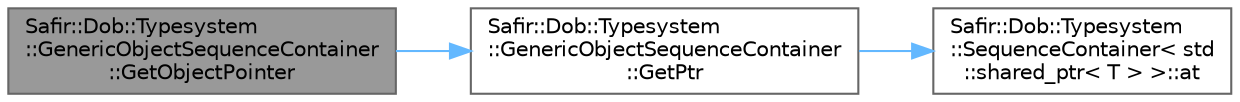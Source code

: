 digraph "Safir::Dob::Typesystem::GenericObjectSequenceContainer::GetObjectPointer"
{
 // LATEX_PDF_SIZE
  bgcolor="transparent";
  edge [fontname=Helvetica,fontsize=10,labelfontname=Helvetica,labelfontsize=10];
  node [fontname=Helvetica,fontsize=10,shape=box,height=0.2,width=0.4];
  rankdir="LR";
  Node1 [label="Safir::Dob::Typesystem\l::GenericObjectSequenceContainer\l::GetObjectPointer",height=0.2,width=0.4,color="gray40", fillcolor="grey60", style="filled", fontcolor="black",tooltip="Get a generic pointer to the object at the specified index."];
  Node1 -> Node2 [color="steelblue1",style="solid"];
  Node2 [label="Safir::Dob::Typesystem\l::GenericObjectSequenceContainer\l::GetPtr",height=0.2,width=0.4,color="grey40", fillcolor="white", style="filled",URL="$a01551.html#a6c4ac5b6236df3c444b5e9ebd218360d",tooltip="Get the object at the specified index."];
  Node2 -> Node3 [color="steelblue1",style="solid"];
  Node3 [label="Safir::Dob::Typesystem\l::SequenceContainer\< std\l::shared_ptr\< T \> \>::at",height=0.2,width=0.4,color="grey40", fillcolor="white", style="filled",URL="$a01527.html#a01412f954f058caca524c2d06a472185",tooltip="Get const reference to the value with specified index."];
}
